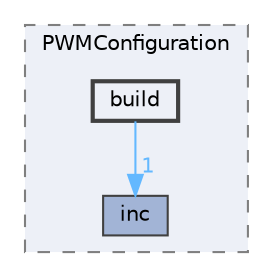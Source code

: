 digraph "EGEMOBİL/EEM_TASK/MotorDriveFeature/PWMConfiguration/build"
{
 // LATEX_PDF_SIZE
  bgcolor="transparent";
  edge [fontname=Helvetica,fontsize=10,labelfontname=Helvetica,labelfontsize=10];
  node [fontname=Helvetica,fontsize=10,shape=box,height=0.2,width=0.4];
  compound=true
  subgraph clusterdir_ccffbb699b9fe73ea74e7c175d621a7a {
    graph [ bgcolor="#edf0f7", pencolor="grey50", label="PWMConfiguration", fontname=Helvetica,fontsize=10 style="filled,dashed", URL="dir_ccffbb699b9fe73ea74e7c175d621a7a.html",tooltip=""]
  dir_7bf16f92946c0f2427442e807549088b [label="inc", fillcolor="#a2b4d6", color="grey25", style="filled", URL="dir_7bf16f92946c0f2427442e807549088b.html",tooltip=""];
  dir_a183ee9a01ec5dd5f9375f21e9663742 [label="build", fillcolor="#edf0f7", color="grey25", style="filled,bold", URL="dir_a183ee9a01ec5dd5f9375f21e9663742.html",tooltip=""];
  }
  dir_a183ee9a01ec5dd5f9375f21e9663742->dir_7bf16f92946c0f2427442e807549088b [headlabel="1", labeldistance=1.5 headhref="dir_000000_000003.html" href="dir_000000_000003.html" color="steelblue1" fontcolor="steelblue1"];
}

